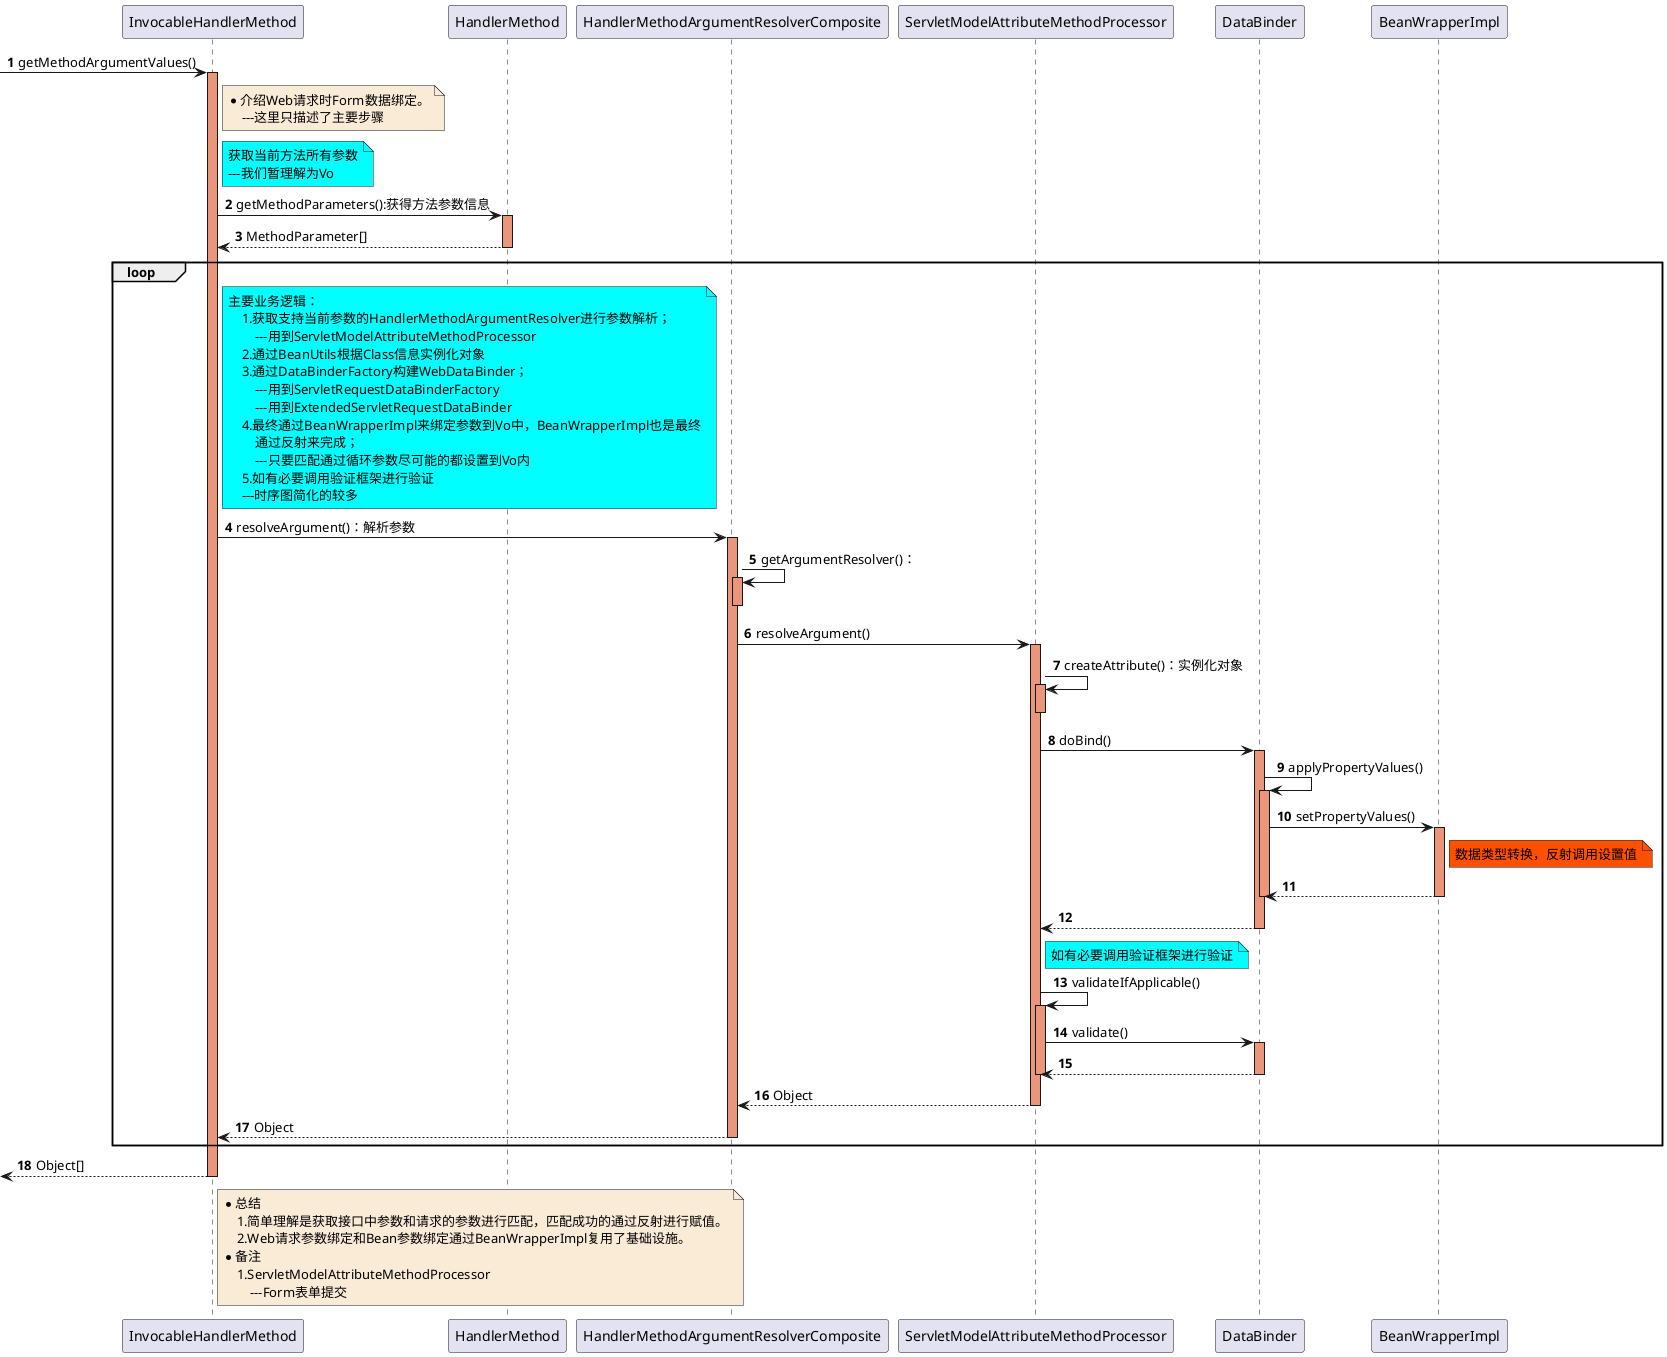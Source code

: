 @startuml
autonumber

-> InvocableHandlerMethod: getMethodArgumentValues()
activate InvocableHandlerMethod #DarkSalmon

    note right of InvocableHandlerMethod #FAEBD7
        *介绍Web请求时Form数据绑定。
            ---这里只描述了主要步骤
    end note

    note right of InvocableHandlerMethod #aqua
        获取当前方法所有参数
        ---我们暂理解为Vo
    end note

    InvocableHandlerMethod -> HandlerMethod : getMethodParameters():获得方法参数信息
    activate HandlerMethod #DarkSalmon
    HandlerMethod --> InvocableHandlerMethod : MethodParameter[]
    deactivate HandlerMethod

    loop
        note right of InvocableHandlerMethod #aqua
            主要业务逻辑：
                1.获取支持当前参数的HandlerMethodArgumentResolver进行参数解析；
                    ---用到ServletModelAttributeMethodProcessor
                2.通过BeanUtils根据Class信息实例化对象
                3.通过DataBinderFactory构建WebDataBinder；
                    ---用到ServletRequestDataBinderFactory
                    ---用到ExtendedServletRequestDataBinder
                4.最终通过BeanWrapperImpl来绑定参数到Vo中，BeanWrapperImpl也是最终
                    通过反射来完成；
                    ---只要匹配通过循环参数尽可能的都设置到Vo内
                5.如有必要调用验证框架进行验证
                ---时序图简化的较多
        end note


        InvocableHandlerMethod -> HandlerMethodArgumentResolverComposite: resolveArgument()：解析参数
        activate HandlerMethodArgumentResolverComposite #DarkSalmon

            HandlerMethodArgumentResolverComposite -> HandlerMethodArgumentResolverComposite: getArgumentResolver()：
            activate HandlerMethodArgumentResolverComposite #DarkSalmon
            deactivate HandlerMethodArgumentResolverComposite

            HandlerMethodArgumentResolverComposite -> ServletModelAttributeMethodProcessor: resolveArgument()
            activate ServletModelAttributeMethodProcessor #DarkSalmon

                ServletModelAttributeMethodProcessor -> ServletModelAttributeMethodProcessor : createAttribute()：实例化对象
                activate ServletModelAttributeMethodProcessor #DarkSalmon
                deactivate ServletModelAttributeMethodProcessor

                ServletModelAttributeMethodProcessor -> DataBinder :doBind()
                activate DataBinder #DarkSalmon

                    DataBinder -> DataBinder :applyPropertyValues()
                    activate DataBinder #DarkSalmon

                        DataBinder -> BeanWrapperImpl :setPropertyValues()
                        activate BeanWrapperImpl #DarkSalmon
                            note right of BeanWrapperImpl #FF5000
                               数据类型转换，反射调用设置值
                            end note

                        BeanWrapperImpl --> DataBinder
                        deactivate BeanWrapperImpl

                    deactivate DataBinder

                DataBinder --> ServletModelAttributeMethodProcessor
                deactivate DataBinder

                note right of ServletModelAttributeMethodProcessor #aqua
                   如有必要调用验证框架进行验证
                end note
                ServletModelAttributeMethodProcessor -> ServletModelAttributeMethodProcessor : validateIfApplicable()
                activate ServletModelAttributeMethodProcessor #DarkSalmon

                    ServletModelAttributeMethodProcessor -> DataBinder :validate()
                    activate DataBinder #DarkSalmon
                    DataBinder --> ServletModelAttributeMethodProcessor
                    deactivate DataBinder

                deactivate ServletModelAttributeMethodProcessor

            ServletModelAttributeMethodProcessor --> HandlerMethodArgumentResolverComposite : Object
            deactivate ServletModelAttributeMethodProcessor

        HandlerMethodArgumentResolverComposite --> InvocableHandlerMethod : Object
        deactivate HandlerMethodArgumentResolverComposite


    end

   
<-- InvocableHandlerMethod : Object[]
deactivate InvocableHandlerMethod

note right of InvocableHandlerMethod #FAEBD7
    *总结
        1.简单理解是获取接口中参数和请求的参数进行匹配，匹配成功的通过反射进行赋值。
        2.Web请求参数绑定和Bean参数绑定通过BeanWrapperImpl复用了基础设施。
    *备注
        1.ServletModelAttributeMethodProcessor
            ---Form表单提交
end note

@enduml